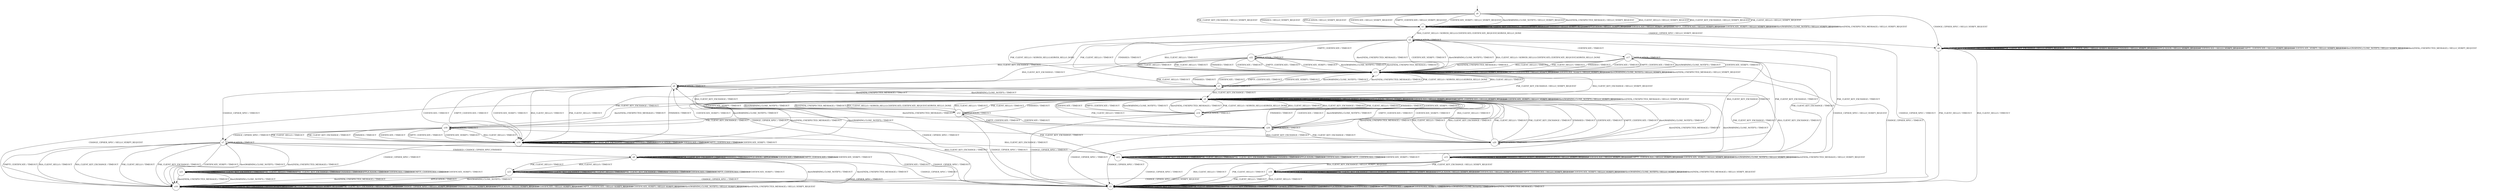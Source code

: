 digraph g {
__start0 [label="" shape="none"];

	s0 [shape="circle" label="s0"];
	s1 [shape="circle" label="s1"];
	s2 [shape="circle" label="s2"];
	s3 [shape="circle" label="s3"];
	s4 [shape="circle" label="s4"];
	s5 [shape="circle" label="s5"];
	s6 [shape="circle" label="s6"];
	s7 [shape="circle" label="s7"];
	s8 [shape="circle" label="s8"];
	s9 [shape="circle" label="s9"];
	s10 [shape="circle" label="s10"];
	s11 [shape="circle" label="s11"];
	s12 [shape="circle" label="s12"];
	s13 [shape="circle" label="s13"];
	s14 [shape="circle" label="s14"];
	s15 [shape="circle" label="s15"];
	s16 [shape="circle" label="s16"];
	s17 [shape="circle" label="s17"];
	s18 [shape="circle" label="s18"];
	s19 [shape="circle" label="s19"];
	s20 [shape="circle" label="s20"];
	s21 [shape="circle" label="s21"];
	s22 [shape="circle" label="s22"];
	s23 [shape="circle" label="s23"];
	s24 [shape="circle" label="s24"];
	s0 -> s1 [label="RSA_CLIENT_HELLO / HELLO_VERIFY_REQUEST"];
	s0 -> s1 [label="RSA_CLIENT_KEY_EXCHANGE / HELLO_VERIFY_REQUEST"];
	s0 -> s1 [label="PSK_CLIENT_HELLO / HELLO_VERIFY_REQUEST"];
	s0 -> s1 [label="PSK_CLIENT_KEY_EXCHANGE / HELLO_VERIFY_REQUEST"];
	s0 -> s4 [label="CHANGE_CIPHER_SPEC / HELLO_VERIFY_REQUEST"];
	s0 -> s1 [label="FINISHED / HELLO_VERIFY_REQUEST"];
	s0 -> s1 [label="APPLICATION / HELLO_VERIFY_REQUEST"];
	s0 -> s1 [label="CERTIFICATE / HELLO_VERIFY_REQUEST"];
	s0 -> s1 [label="EMPTY_CERTIFICATE / HELLO_VERIFY_REQUEST"];
	s0 -> s1 [label="CERTIFICATE_VERIFY / HELLO_VERIFY_REQUEST"];
	s0 -> s1 [label="Alert(WARNING,CLOSE_NOTIFY) / HELLO_VERIFY_REQUEST"];
	s0 -> s1 [label="Alert(FATAL,UNEXPECTED_MESSAGE) / HELLO_VERIFY_REQUEST"];
	s1 -> s2 [label="RSA_CLIENT_HELLO / SERVER_HELLO,CERTIFICATE,CERTIFICATE_REQUEST,SERVER_HELLO_DONE"];
	s1 -> s1 [label="RSA_CLIENT_KEY_EXCHANGE / HELLO_VERIFY_REQUEST"];
	s1 -> s3 [label="PSK_CLIENT_HELLO / SERVER_HELLO,SERVER_HELLO_DONE"];
	s1 -> s1 [label="PSK_CLIENT_KEY_EXCHANGE / HELLO_VERIFY_REQUEST"];
	s1 -> s4 [label="CHANGE_CIPHER_SPEC / HELLO_VERIFY_REQUEST"];
	s1 -> s1 [label="FINISHED / HELLO_VERIFY_REQUEST"];
	s1 -> s1 [label="APPLICATION / HELLO_VERIFY_REQUEST"];
	s1 -> s1 [label="CERTIFICATE / HELLO_VERIFY_REQUEST"];
	s1 -> s1 [label="EMPTY_CERTIFICATE / HELLO_VERIFY_REQUEST"];
	s1 -> s1 [label="CERTIFICATE_VERIFY / HELLO_VERIFY_REQUEST"];
	s1 -> s1 [label="Alert(WARNING,CLOSE_NOTIFY) / HELLO_VERIFY_REQUEST"];
	s1 -> s1 [label="Alert(FATAL,UNEXPECTED_MESSAGE) / HELLO_VERIFY_REQUEST"];
	s2 -> s13 [label="RSA_CLIENT_HELLO / TIMEOUT"];
	s2 -> s6 [label="RSA_CLIENT_KEY_EXCHANGE / TIMEOUT"];
	s2 -> s13 [label="PSK_CLIENT_HELLO / TIMEOUT"];
	s2 -> s11 [label="PSK_CLIENT_KEY_EXCHANGE / TIMEOUT"];
	s2 -> s5 [label="CHANGE_CIPHER_SPEC / TIMEOUT"];
	s2 -> s13 [label="FINISHED / TIMEOUT"];
	s2 -> s2 [label="APPLICATION / TIMEOUT"];
	s2 -> s17 [label="CERTIFICATE / TIMEOUT"];
	s2 -> s22 [label="EMPTY_CERTIFICATE / TIMEOUT"];
	s2 -> s13 [label="CERTIFICATE_VERIFY / TIMEOUT"];
	s2 -> s13 [label="Alert(WARNING,CLOSE_NOTIFY) / TIMEOUT"];
	s2 -> s13 [label="Alert(FATAL,UNEXPECTED_MESSAGE) / TIMEOUT"];
	s3 -> s13 [label="RSA_CLIENT_HELLO / TIMEOUT"];
	s3 -> s9 [label="RSA_CLIENT_KEY_EXCHANGE / TIMEOUT"];
	s3 -> s13 [label="PSK_CLIENT_HELLO / TIMEOUT"];
	s3 -> s18 [label="PSK_CLIENT_KEY_EXCHANGE / TIMEOUT"];
	s3 -> s5 [label="CHANGE_CIPHER_SPEC / TIMEOUT"];
	s3 -> s13 [label="FINISHED / TIMEOUT"];
	s3 -> s3 [label="APPLICATION / TIMEOUT"];
	s3 -> s13 [label="CERTIFICATE / TIMEOUT"];
	s3 -> s13 [label="EMPTY_CERTIFICATE / TIMEOUT"];
	s3 -> s13 [label="CERTIFICATE_VERIFY / TIMEOUT"];
	s3 -> s13 [label="Alert(WARNING,CLOSE_NOTIFY) / TIMEOUT"];
	s3 -> s13 [label="Alert(FATAL,UNEXPECTED_MESSAGE) / TIMEOUT"];
	s4 -> s5 [label="RSA_CLIENT_HELLO / TIMEOUT"];
	s4 -> s4 [label="RSA_CLIENT_KEY_EXCHANGE / HELLO_VERIFY_REQUEST"];
	s4 -> s5 [label="PSK_CLIENT_HELLO / TIMEOUT"];
	s4 -> s4 [label="PSK_CLIENT_KEY_EXCHANGE / HELLO_VERIFY_REQUEST"];
	s4 -> s4 [label="CHANGE_CIPHER_SPEC / HELLO_VERIFY_REQUEST"];
	s4 -> s4 [label="FINISHED / HELLO_VERIFY_REQUEST"];
	s4 -> s4 [label="APPLICATION / HELLO_VERIFY_REQUEST"];
	s4 -> s4 [label="CERTIFICATE / HELLO_VERIFY_REQUEST"];
	s4 -> s4 [label="EMPTY_CERTIFICATE / HELLO_VERIFY_REQUEST"];
	s4 -> s4 [label="CERTIFICATE_VERIFY / HELLO_VERIFY_REQUEST"];
	s4 -> s4 [label="Alert(WARNING,CLOSE_NOTIFY) / HELLO_VERIFY_REQUEST"];
	s4 -> s4 [label="Alert(FATAL,UNEXPECTED_MESSAGE) / HELLO_VERIFY_REQUEST"];
	s5 -> s5 [label="RSA_CLIENT_HELLO / TIMEOUT"];
	s5 -> s5 [label="RSA_CLIENT_KEY_EXCHANGE / TIMEOUT"];
	s5 -> s5 [label="PSK_CLIENT_HELLO / TIMEOUT"];
	s5 -> s5 [label="PSK_CLIENT_KEY_EXCHANGE / TIMEOUT"];
	s5 -> s5 [label="CHANGE_CIPHER_SPEC / TIMEOUT"];
	s5 -> s5 [label="FINISHED / TIMEOUT"];
	s5 -> s5 [label="APPLICATION / TIMEOUT"];
	s5 -> s5 [label="CERTIFICATE / TIMEOUT"];
	s5 -> s5 [label="EMPTY_CERTIFICATE / TIMEOUT"];
	s5 -> s5 [label="CERTIFICATE_VERIFY / TIMEOUT"];
	s5 -> s5 [label="Alert(WARNING,CLOSE_NOTIFY) / TIMEOUT"];
	s5 -> s5 [label="Alert(FATAL,UNEXPECTED_MESSAGE) / TIMEOUT"];
	s6 -> s19 [label="RSA_CLIENT_HELLO / TIMEOUT"];
	s6 -> s11 [label="RSA_CLIENT_KEY_EXCHANGE / TIMEOUT"];
	s6 -> s19 [label="PSK_CLIENT_HELLO / TIMEOUT"];
	s6 -> s11 [label="PSK_CLIENT_KEY_EXCHANGE / TIMEOUT"];
	s6 -> s7 [label="CHANGE_CIPHER_SPEC / TIMEOUT"];
	s6 -> s19 [label="FINISHED / TIMEOUT"];
	s6 -> s6 [label="APPLICATION / TIMEOUT"];
	s6 -> s19 [label="CERTIFICATE / TIMEOUT"];
	s6 -> s19 [label="EMPTY_CERTIFICATE / TIMEOUT"];
	s6 -> s19 [label="CERTIFICATE_VERIFY / TIMEOUT"];
	s6 -> s9 [label="Alert(WARNING,CLOSE_NOTIFY) / TIMEOUT"];
	s6 -> s9 [label="Alert(FATAL,UNEXPECTED_MESSAGE) / TIMEOUT"];
	s7 -> s10 [label="RSA_CLIENT_HELLO / TIMEOUT"];
	s7 -> s10 [label="RSA_CLIENT_KEY_EXCHANGE / TIMEOUT"];
	s7 -> s10 [label="PSK_CLIENT_HELLO / TIMEOUT"];
	s7 -> s10 [label="PSK_CLIENT_KEY_EXCHANGE / TIMEOUT"];
	s7 -> s5 [label="CHANGE_CIPHER_SPEC / TIMEOUT"];
	s7 -> s8 [label="FINISHED / CHANGE_CIPHER_SPEC,FINISHED"];
	s7 -> s7 [label="APPLICATION / TIMEOUT"];
	s7 -> s10 [label="CERTIFICATE / TIMEOUT"];
	s7 -> s10 [label="EMPTY_CERTIFICATE / TIMEOUT"];
	s7 -> s10 [label="CERTIFICATE_VERIFY / TIMEOUT"];
	s7 -> s10 [label="Alert(WARNING,CLOSE_NOTIFY) / TIMEOUT"];
	s7 -> s10 [label="Alert(FATAL,UNEXPECTED_MESSAGE) / TIMEOUT"];
	s8 -> s23 [label="RSA_CLIENT_HELLO / TIMEOUT"];
	s8 -> s8 [label="RSA_CLIENT_KEY_EXCHANGE / TIMEOUT"];
	s8 -> s23 [label="PSK_CLIENT_HELLO / TIMEOUT"];
	s8 -> s8 [label="PSK_CLIENT_KEY_EXCHANGE / TIMEOUT"];
	s8 -> s5 [label="CHANGE_CIPHER_SPEC / TIMEOUT"];
	s8 -> s8 [label="FINISHED / TIMEOUT"];
	s8 -> s8 [label="APPLICATION / APPLICATION"];
	s8 -> s8 [label="CERTIFICATE / TIMEOUT"];
	s8 -> s8 [label="EMPTY_CERTIFICATE / TIMEOUT"];
	s8 -> s8 [label="CERTIFICATE_VERIFY / TIMEOUT"];
	s8 -> s10 [label="Alert(WARNING,CLOSE_NOTIFY) / TIMEOUT"];
	s8 -> s10 [label="Alert(FATAL,UNEXPECTED_MESSAGE) / TIMEOUT"];
	s9 -> s12 [label="RSA_CLIENT_HELLO / SERVER_HELLO,CERTIFICATE,CERTIFICATE_REQUEST,SERVER_HELLO_DONE"];
	s9 -> s9 [label="RSA_CLIENT_KEY_EXCHANGE / HELLO_VERIFY_REQUEST"];
	s9 -> s14 [label="PSK_CLIENT_HELLO / SERVER_HELLO,SERVER_HELLO_DONE"];
	s9 -> s9 [label="PSK_CLIENT_KEY_EXCHANGE / HELLO_VERIFY_REQUEST"];
	s9 -> s10 [label="CHANGE_CIPHER_SPEC / HELLO_VERIFY_REQUEST"];
	s9 -> s9 [label="FINISHED / HELLO_VERIFY_REQUEST"];
	s9 -> s9 [label="APPLICATION / HELLO_VERIFY_REQUEST"];
	s9 -> s9 [label="CERTIFICATE / HELLO_VERIFY_REQUEST"];
	s9 -> s9 [label="EMPTY_CERTIFICATE / HELLO_VERIFY_REQUEST"];
	s9 -> s9 [label="CERTIFICATE_VERIFY / HELLO_VERIFY_REQUEST"];
	s9 -> s9 [label="Alert(WARNING,CLOSE_NOTIFY) / HELLO_VERIFY_REQUEST"];
	s9 -> s9 [label="Alert(FATAL,UNEXPECTED_MESSAGE) / HELLO_VERIFY_REQUEST"];
	s10 -> s10 [label="RSA_CLIENT_HELLO / HELLO_VERIFY_REQUEST"];
	s10 -> s10 [label="RSA_CLIENT_KEY_EXCHANGE / HELLO_VERIFY_REQUEST"];
	s10 -> s10 [label="PSK_CLIENT_HELLO / HELLO_VERIFY_REQUEST"];
	s10 -> s10 [label="PSK_CLIENT_KEY_EXCHANGE / HELLO_VERIFY_REQUEST"];
	s10 -> s10 [label="CHANGE_CIPHER_SPEC / HELLO_VERIFY_REQUEST"];
	s10 -> s10 [label="FINISHED / HELLO_VERIFY_REQUEST"];
	s10 -> s10 [label="APPLICATION / HELLO_VERIFY_REQUEST"];
	s10 -> s10 [label="CERTIFICATE / HELLO_VERIFY_REQUEST"];
	s10 -> s10 [label="EMPTY_CERTIFICATE / HELLO_VERIFY_REQUEST"];
	s10 -> s10 [label="CERTIFICATE_VERIFY / HELLO_VERIFY_REQUEST"];
	s10 -> s10 [label="Alert(WARNING,CLOSE_NOTIFY) / HELLO_VERIFY_REQUEST"];
	s10 -> s10 [label="Alert(FATAL,UNEXPECTED_MESSAGE) / HELLO_VERIFY_REQUEST"];
	s11 -> s11 [label="RSA_CLIENT_HELLO / TIMEOUT"];
	s11 -> s11 [label="RSA_CLIENT_KEY_EXCHANGE / TIMEOUT"];
	s11 -> s11 [label="PSK_CLIENT_HELLO / TIMEOUT"];
	s11 -> s11 [label="PSK_CLIENT_KEY_EXCHANGE / TIMEOUT"];
	s11 -> s5 [label="CHANGE_CIPHER_SPEC / TIMEOUT"];
	s11 -> s11 [label="FINISHED / TIMEOUT"];
	s11 -> s11 [label="APPLICATION / TIMEOUT"];
	s11 -> s11 [label="CERTIFICATE / TIMEOUT"];
	s11 -> s11 [label="EMPTY_CERTIFICATE / TIMEOUT"];
	s11 -> s11 [label="CERTIFICATE_VERIFY / TIMEOUT"];
	s11 -> s9 [label="Alert(WARNING,CLOSE_NOTIFY) / TIMEOUT"];
	s11 -> s9 [label="Alert(FATAL,UNEXPECTED_MESSAGE) / TIMEOUT"];
	s12 -> s9 [label="RSA_CLIENT_HELLO / TIMEOUT"];
	s12 -> s6 [label="RSA_CLIENT_KEY_EXCHANGE / TIMEOUT"];
	s12 -> s9 [label="PSK_CLIENT_HELLO / TIMEOUT"];
	s12 -> s11 [label="PSK_CLIENT_KEY_EXCHANGE / TIMEOUT"];
	s12 -> s5 [label="CHANGE_CIPHER_SPEC / TIMEOUT"];
	s12 -> s9 [label="FINISHED / TIMEOUT"];
	s12 -> s12 [label="APPLICATION / TIMEOUT"];
	s12 -> s24 [label="CERTIFICATE / TIMEOUT"];
	s12 -> s24 [label="EMPTY_CERTIFICATE / TIMEOUT"];
	s12 -> s9 [label="CERTIFICATE_VERIFY / TIMEOUT"];
	s12 -> s9 [label="Alert(WARNING,CLOSE_NOTIFY) / TIMEOUT"];
	s12 -> s9 [label="Alert(FATAL,UNEXPECTED_MESSAGE) / TIMEOUT"];
	s13 -> s2 [label="RSA_CLIENT_HELLO / SERVER_HELLO,CERTIFICATE,CERTIFICATE_REQUEST,SERVER_HELLO_DONE"];
	s13 -> s9 [label="RSA_CLIENT_KEY_EXCHANGE / HELLO_VERIFY_REQUEST"];
	s13 -> s3 [label="PSK_CLIENT_HELLO / SERVER_HELLO,SERVER_HELLO_DONE"];
	s13 -> s9 [label="PSK_CLIENT_KEY_EXCHANGE / HELLO_VERIFY_REQUEST"];
	s13 -> s15 [label="CHANGE_CIPHER_SPEC / HELLO_VERIFY_REQUEST"];
	s13 -> s13 [label="FINISHED / HELLO_VERIFY_REQUEST"];
	s13 -> s13 [label="APPLICATION / HELLO_VERIFY_REQUEST"];
	s13 -> s13 [label="CERTIFICATE / HELLO_VERIFY_REQUEST"];
	s13 -> s13 [label="EMPTY_CERTIFICATE / HELLO_VERIFY_REQUEST"];
	s13 -> s13 [label="CERTIFICATE_VERIFY / HELLO_VERIFY_REQUEST"];
	s13 -> s13 [label="Alert(WARNING,CLOSE_NOTIFY) / HELLO_VERIFY_REQUEST"];
	s13 -> s13 [label="Alert(FATAL,UNEXPECTED_MESSAGE) / HELLO_VERIFY_REQUEST"];
	s14 -> s9 [label="RSA_CLIENT_HELLO / TIMEOUT"];
	s14 -> s9 [label="RSA_CLIENT_KEY_EXCHANGE / TIMEOUT"];
	s14 -> s9 [label="PSK_CLIENT_HELLO / TIMEOUT"];
	s14 -> s18 [label="PSK_CLIENT_KEY_EXCHANGE / TIMEOUT"];
	s14 -> s5 [label="CHANGE_CIPHER_SPEC / TIMEOUT"];
	s14 -> s9 [label="FINISHED / TIMEOUT"];
	s14 -> s14 [label="APPLICATION / TIMEOUT"];
	s14 -> s9 [label="CERTIFICATE / TIMEOUT"];
	s14 -> s9 [label="EMPTY_CERTIFICATE / TIMEOUT"];
	s14 -> s9 [label="CERTIFICATE_VERIFY / TIMEOUT"];
	s14 -> s9 [label="Alert(WARNING,CLOSE_NOTIFY) / TIMEOUT"];
	s14 -> s9 [label="Alert(FATAL,UNEXPECTED_MESSAGE) / TIMEOUT"];
	s15 -> s5 [label="RSA_CLIENT_HELLO / TIMEOUT"];
	s15 -> s16 [label="RSA_CLIENT_KEY_EXCHANGE / HELLO_VERIFY_REQUEST"];
	s15 -> s5 [label="PSK_CLIENT_HELLO / TIMEOUT"];
	s15 -> s16 [label="PSK_CLIENT_KEY_EXCHANGE / HELLO_VERIFY_REQUEST"];
	s15 -> s15 [label="CHANGE_CIPHER_SPEC / HELLO_VERIFY_REQUEST"];
	s15 -> s15 [label="FINISHED / HELLO_VERIFY_REQUEST"];
	s15 -> s15 [label="APPLICATION / HELLO_VERIFY_REQUEST"];
	s15 -> s15 [label="CERTIFICATE / HELLO_VERIFY_REQUEST"];
	s15 -> s15 [label="EMPTY_CERTIFICATE / HELLO_VERIFY_REQUEST"];
	s15 -> s15 [label="CERTIFICATE_VERIFY / HELLO_VERIFY_REQUEST"];
	s15 -> s15 [label="Alert(WARNING,CLOSE_NOTIFY) / HELLO_VERIFY_REQUEST"];
	s15 -> s15 [label="Alert(FATAL,UNEXPECTED_MESSAGE) / HELLO_VERIFY_REQUEST"];
	s16 -> s5 [label="RSA_CLIENT_HELLO / TIMEOUT"];
	s16 -> s16 [label="RSA_CLIENT_KEY_EXCHANGE / HELLO_VERIFY_REQUEST"];
	s16 -> s5 [label="PSK_CLIENT_HELLO / TIMEOUT"];
	s16 -> s16 [label="PSK_CLIENT_KEY_EXCHANGE / HELLO_VERIFY_REQUEST"];
	s16 -> s10 [label="CHANGE_CIPHER_SPEC / HELLO_VERIFY_REQUEST"];
	s16 -> s16 [label="FINISHED / HELLO_VERIFY_REQUEST"];
	s16 -> s16 [label="APPLICATION / HELLO_VERIFY_REQUEST"];
	s16 -> s16 [label="CERTIFICATE / HELLO_VERIFY_REQUEST"];
	s16 -> s16 [label="EMPTY_CERTIFICATE / HELLO_VERIFY_REQUEST"];
	s16 -> s16 [label="CERTIFICATE_VERIFY / HELLO_VERIFY_REQUEST"];
	s16 -> s16 [label="Alert(WARNING,CLOSE_NOTIFY) / HELLO_VERIFY_REQUEST"];
	s16 -> s16 [label="Alert(FATAL,UNEXPECTED_MESSAGE) / HELLO_VERIFY_REQUEST"];
	s17 -> s13 [label="RSA_CLIENT_HELLO / TIMEOUT"];
	s17 -> s20 [label="RSA_CLIENT_KEY_EXCHANGE / TIMEOUT"];
	s17 -> s13 [label="PSK_CLIENT_HELLO / TIMEOUT"];
	s17 -> s20 [label="PSK_CLIENT_KEY_EXCHANGE / TIMEOUT"];
	s17 -> s5 [label="CHANGE_CIPHER_SPEC / TIMEOUT"];
	s17 -> s13 [label="FINISHED / TIMEOUT"];
	s17 -> s17 [label="APPLICATION / TIMEOUT"];
	s17 -> s13 [label="CERTIFICATE / TIMEOUT"];
	s17 -> s13 [label="EMPTY_CERTIFICATE / TIMEOUT"];
	s17 -> s13 [label="CERTIFICATE_VERIFY / TIMEOUT"];
	s17 -> s13 [label="Alert(WARNING,CLOSE_NOTIFY) / TIMEOUT"];
	s17 -> s13 [label="Alert(FATAL,UNEXPECTED_MESSAGE) / TIMEOUT"];
	s18 -> s19 [label="RSA_CLIENT_HELLO / TIMEOUT"];
	s18 -> s11 [label="RSA_CLIENT_KEY_EXCHANGE / TIMEOUT"];
	s18 -> s19 [label="PSK_CLIENT_HELLO / TIMEOUT"];
	s18 -> s19 [label="PSK_CLIENT_KEY_EXCHANGE / TIMEOUT"];
	s18 -> s7 [label="CHANGE_CIPHER_SPEC / TIMEOUT"];
	s18 -> s19 [label="FINISHED / TIMEOUT"];
	s18 -> s18 [label="APPLICATION / TIMEOUT"];
	s18 -> s19 [label="CERTIFICATE / TIMEOUT"];
	s18 -> s19 [label="EMPTY_CERTIFICATE / TIMEOUT"];
	s18 -> s19 [label="CERTIFICATE_VERIFY / TIMEOUT"];
	s18 -> s9 [label="Alert(WARNING,CLOSE_NOTIFY) / TIMEOUT"];
	s18 -> s9 [label="Alert(FATAL,UNEXPECTED_MESSAGE) / TIMEOUT"];
	s19 -> s19 [label="RSA_CLIENT_HELLO / TIMEOUT"];
	s19 -> s11 [label="RSA_CLIENT_KEY_EXCHANGE / TIMEOUT"];
	s19 -> s19 [label="PSK_CLIENT_HELLO / TIMEOUT"];
	s19 -> s19 [label="PSK_CLIENT_KEY_EXCHANGE / TIMEOUT"];
	s19 -> s21 [label="CHANGE_CIPHER_SPEC / TIMEOUT"];
	s19 -> s19 [label="FINISHED / TIMEOUT"];
	s19 -> s19 [label="APPLICATION / TIMEOUT"];
	s19 -> s19 [label="CERTIFICATE / TIMEOUT"];
	s19 -> s19 [label="EMPTY_CERTIFICATE / TIMEOUT"];
	s19 -> s19 [label="CERTIFICATE_VERIFY / TIMEOUT"];
	s19 -> s9 [label="Alert(WARNING,CLOSE_NOTIFY) / TIMEOUT"];
	s19 -> s9 [label="Alert(FATAL,UNEXPECTED_MESSAGE) / TIMEOUT"];
	s20 -> s9 [label="RSA_CLIENT_HELLO / TIMEOUT"];
	s20 -> s9 [label="RSA_CLIENT_KEY_EXCHANGE / TIMEOUT"];
	s20 -> s9 [label="PSK_CLIENT_HELLO / TIMEOUT"];
	s20 -> s9 [label="PSK_CLIENT_KEY_EXCHANGE / TIMEOUT"];
	s20 -> s5 [label="CHANGE_CIPHER_SPEC / TIMEOUT"];
	s20 -> s9 [label="FINISHED / TIMEOUT"];
	s20 -> s20 [label="APPLICATION / TIMEOUT"];
	s20 -> s9 [label="CERTIFICATE / TIMEOUT"];
	s20 -> s9 [label="EMPTY_CERTIFICATE / TIMEOUT"];
	s20 -> s6 [label="CERTIFICATE_VERIFY / TIMEOUT"];
	s20 -> s9 [label="Alert(WARNING,CLOSE_NOTIFY) / TIMEOUT"];
	s20 -> s9 [label="Alert(FATAL,UNEXPECTED_MESSAGE) / TIMEOUT"];
	s21 -> s21 [label="RSA_CLIENT_HELLO / TIMEOUT"];
	s21 -> s21 [label="RSA_CLIENT_KEY_EXCHANGE / TIMEOUT"];
	s21 -> s21 [label="PSK_CLIENT_HELLO / TIMEOUT"];
	s21 -> s21 [label="PSK_CLIENT_KEY_EXCHANGE / TIMEOUT"];
	s21 -> s5 [label="CHANGE_CIPHER_SPEC / TIMEOUT"];
	s21 -> s21 [label="FINISHED / TIMEOUT"];
	s21 -> s21 [label="APPLICATION / TIMEOUT"];
	s21 -> s21 [label="CERTIFICATE / TIMEOUT"];
	s21 -> s21 [label="EMPTY_CERTIFICATE / TIMEOUT"];
	s21 -> s21 [label="CERTIFICATE_VERIFY / TIMEOUT"];
	s21 -> s10 [label="Alert(WARNING,CLOSE_NOTIFY) / TIMEOUT"];
	s21 -> s10 [label="Alert(FATAL,UNEXPECTED_MESSAGE) / TIMEOUT"];
	s22 -> s13 [label="RSA_CLIENT_HELLO / TIMEOUT"];
	s22 -> s6 [label="RSA_CLIENT_KEY_EXCHANGE / TIMEOUT"];
	s22 -> s13 [label="PSK_CLIENT_HELLO / TIMEOUT"];
	s22 -> s11 [label="PSK_CLIENT_KEY_EXCHANGE / TIMEOUT"];
	s22 -> s5 [label="CHANGE_CIPHER_SPEC / TIMEOUT"];
	s22 -> s13 [label="FINISHED / TIMEOUT"];
	s22 -> s22 [label="APPLICATION / TIMEOUT"];
	s22 -> s13 [label="CERTIFICATE / TIMEOUT"];
	s22 -> s13 [label="EMPTY_CERTIFICATE / TIMEOUT"];
	s22 -> s13 [label="CERTIFICATE_VERIFY / TIMEOUT"];
	s22 -> s13 [label="Alert(WARNING,CLOSE_NOTIFY) / TIMEOUT"];
	s22 -> s13 [label="Alert(FATAL,UNEXPECTED_MESSAGE) / TIMEOUT"];
	s23 -> s23 [label="RSA_CLIENT_HELLO / TIMEOUT"];
	s23 -> s23 [label="RSA_CLIENT_KEY_EXCHANGE / TIMEOUT"];
	s23 -> s23 [label="PSK_CLIENT_HELLO / TIMEOUT"];
	s23 -> s23 [label="PSK_CLIENT_KEY_EXCHANGE / TIMEOUT"];
	s23 -> s5 [label="CHANGE_CIPHER_SPEC / TIMEOUT"];
	s23 -> s23 [label="FINISHED / TIMEOUT"];
	s23 -> s10 [label="APPLICATION / TIMEOUT"];
	s23 -> s23 [label="CERTIFICATE / TIMEOUT"];
	s23 -> s23 [label="EMPTY_CERTIFICATE / TIMEOUT"];
	s23 -> s23 [label="CERTIFICATE_VERIFY / TIMEOUT"];
	s23 -> s10 [label="Alert(WARNING,CLOSE_NOTIFY) / TIMEOUT"];
	s23 -> s10 [label="Alert(FATAL,UNEXPECTED_MESSAGE) / TIMEOUT"];
	s24 -> s9 [label="RSA_CLIENT_HELLO / TIMEOUT"];
	s24 -> s20 [label="RSA_CLIENT_KEY_EXCHANGE / TIMEOUT"];
	s24 -> s9 [label="PSK_CLIENT_HELLO / TIMEOUT"];
	s24 -> s20 [label="PSK_CLIENT_KEY_EXCHANGE / TIMEOUT"];
	s24 -> s5 [label="CHANGE_CIPHER_SPEC / TIMEOUT"];
	s24 -> s9 [label="FINISHED / TIMEOUT"];
	s24 -> s24 [label="APPLICATION / TIMEOUT"];
	s24 -> s9 [label="CERTIFICATE / TIMEOUT"];
	s24 -> s9 [label="EMPTY_CERTIFICATE / TIMEOUT"];
	s24 -> s9 [label="CERTIFICATE_VERIFY / TIMEOUT"];
	s24 -> s9 [label="Alert(WARNING,CLOSE_NOTIFY) / TIMEOUT"];
	s24 -> s9 [label="Alert(FATAL,UNEXPECTED_MESSAGE) / TIMEOUT"];

__start0 -> s0;
}
